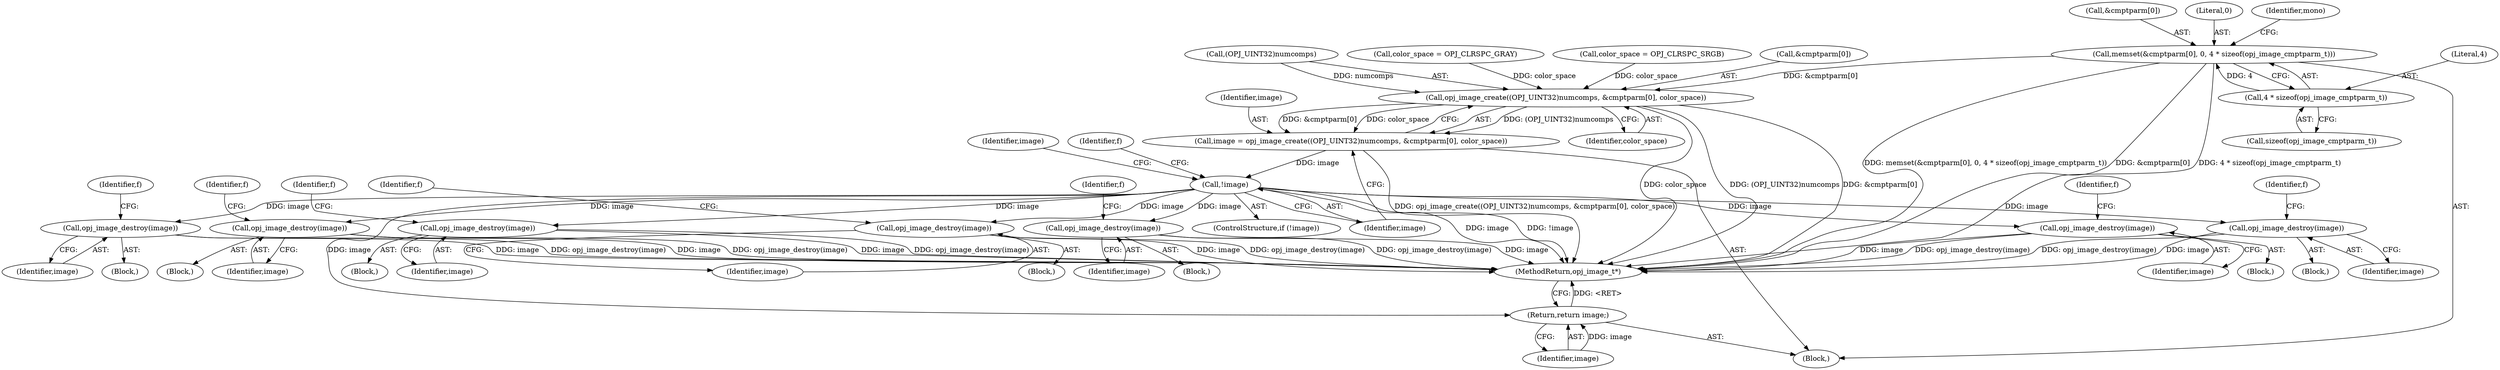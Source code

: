 digraph "0_openjpeg_2cd30c2b06ce332dede81cccad8b334cde997281_1@API" {
"1000179" [label="(Call,memset(&cmptparm[0], 0, 4 * sizeof(opj_image_cmptparm_t)))"];
"1000185" [label="(Call,4 * sizeof(opj_image_cmptparm_t))"];
"1000372" [label="(Call,opj_image_create((OPJ_UINT32)numcomps, &cmptparm[0], color_space))"];
"1000370" [label="(Call,image = opj_image_create((OPJ_UINT32)numcomps, &cmptparm[0], color_space))"];
"1000382" [label="(Call,!image)"];
"1000541" [label="(Call,opj_image_destroy(image))"];
"1000559" [label="(Call,opj_image_destroy(image))"];
"1000577" [label="(Call,opj_image_destroy(image))"];
"1000650" [label="(Call,opj_image_destroy(image))"];
"1000668" [label="(Call,opj_image_destroy(image))"];
"1000686" [label="(Call,opj_image_destroy(image))"];
"1000704" [label="(Call,opj_image_destroy(image))"];
"1000764" [label="(Return,return image;)"];
"1000573" [label="(Block,)"];
"1000682" [label="(Block,)"];
"1000386" [label="(Identifier,f)"];
"1000704" [label="(Call,opj_image_destroy(image))"];
"1000687" [label="(Identifier,image)"];
"1000764" [label="(Return,return image;)"];
"1000113" [label="(Block,)"];
"1000562" [label="(Identifier,f)"];
"1000669" [label="(Identifier,image)"];
"1000705" [label="(Identifier,image)"];
"1000668" [label="(Call,opj_image_destroy(image))"];
"1000559" [label="(Call,opj_image_destroy(image))"];
"1000381" [label="(ControlStructure,if (!image))"];
"1000707" [label="(Identifier,f)"];
"1000537" [label="(Block,)"];
"1000580" [label="(Identifier,f)"];
"1000646" [label="(Block,)"];
"1000544" [label="(Identifier,f)"];
"1000578" [label="(Identifier,image)"];
"1000180" [label="(Call,&cmptparm[0])"];
"1000210" [label="(Call,color_space = OPJ_CLRSPC_GRAY)"];
"1000653" [label="(Identifier,f)"];
"1000541" [label="(Call,opj_image_destroy(image))"];
"1000371" [label="(Identifier,image)"];
"1000380" [label="(Identifier,color_space)"];
"1000689" [label="(Identifier,f)"];
"1000186" [label="(Literal,4)"];
"1000185" [label="(Call,4 * sizeof(opj_image_cmptparm_t))"];
"1000542" [label="(Identifier,image)"];
"1000382" [label="(Call,!image)"];
"1000370" [label="(Call,image = opj_image_create((OPJ_UINT32)numcomps, &cmptparm[0], color_space))"];
"1000373" [label="(Call,(OPJ_UINT32)numcomps)"];
"1000555" [label="(Block,)"];
"1000391" [label="(Identifier,image)"];
"1000383" [label="(Identifier,image)"];
"1000671" [label="(Identifier,f)"];
"1000560" [label="(Identifier,image)"];
"1000187" [label="(Call,sizeof(opj_image_cmptparm_t))"];
"1000227" [label="(Call,color_space = OPJ_CLRSPC_SRGB)"];
"1000184" [label="(Literal,0)"];
"1000376" [label="(Call,&cmptparm[0])"];
"1000700" [label="(Block,)"];
"1000190" [label="(Identifier,mono)"];
"1000372" [label="(Call,opj_image_create((OPJ_UINT32)numcomps, &cmptparm[0], color_space))"];
"1000664" [label="(Block,)"];
"1000765" [label="(Identifier,image)"];
"1000650" [label="(Call,opj_image_destroy(image))"];
"1000179" [label="(Call,memset(&cmptparm[0], 0, 4 * sizeof(opj_image_cmptparm_t)))"];
"1000766" [label="(MethodReturn,opj_image_t*)"];
"1000651" [label="(Identifier,image)"];
"1000686" [label="(Call,opj_image_destroy(image))"];
"1000577" [label="(Call,opj_image_destroy(image))"];
"1000179" -> "1000113"  [label="AST: "];
"1000179" -> "1000185"  [label="CFG: "];
"1000180" -> "1000179"  [label="AST: "];
"1000184" -> "1000179"  [label="AST: "];
"1000185" -> "1000179"  [label="AST: "];
"1000190" -> "1000179"  [label="CFG: "];
"1000179" -> "1000766"  [label="DDG: 4 * sizeof(opj_image_cmptparm_t)"];
"1000179" -> "1000766"  [label="DDG: memset(&cmptparm[0], 0, 4 * sizeof(opj_image_cmptparm_t))"];
"1000179" -> "1000766"  [label="DDG: &cmptparm[0]"];
"1000185" -> "1000179"  [label="DDG: 4"];
"1000179" -> "1000372"  [label="DDG: &cmptparm[0]"];
"1000185" -> "1000187"  [label="CFG: "];
"1000186" -> "1000185"  [label="AST: "];
"1000187" -> "1000185"  [label="AST: "];
"1000372" -> "1000370"  [label="AST: "];
"1000372" -> "1000380"  [label="CFG: "];
"1000373" -> "1000372"  [label="AST: "];
"1000376" -> "1000372"  [label="AST: "];
"1000380" -> "1000372"  [label="AST: "];
"1000370" -> "1000372"  [label="CFG: "];
"1000372" -> "1000766"  [label="DDG: &cmptparm[0]"];
"1000372" -> "1000766"  [label="DDG: color_space"];
"1000372" -> "1000766"  [label="DDG: (OPJ_UINT32)numcomps"];
"1000372" -> "1000370"  [label="DDG: (OPJ_UINT32)numcomps"];
"1000372" -> "1000370"  [label="DDG: &cmptparm[0]"];
"1000372" -> "1000370"  [label="DDG: color_space"];
"1000373" -> "1000372"  [label="DDG: numcomps"];
"1000227" -> "1000372"  [label="DDG: color_space"];
"1000210" -> "1000372"  [label="DDG: color_space"];
"1000370" -> "1000113"  [label="AST: "];
"1000371" -> "1000370"  [label="AST: "];
"1000383" -> "1000370"  [label="CFG: "];
"1000370" -> "1000766"  [label="DDG: opj_image_create((OPJ_UINT32)numcomps, &cmptparm[0], color_space)"];
"1000370" -> "1000382"  [label="DDG: image"];
"1000382" -> "1000381"  [label="AST: "];
"1000382" -> "1000383"  [label="CFG: "];
"1000383" -> "1000382"  [label="AST: "];
"1000386" -> "1000382"  [label="CFG: "];
"1000391" -> "1000382"  [label="CFG: "];
"1000382" -> "1000766"  [label="DDG: image"];
"1000382" -> "1000766"  [label="DDG: !image"];
"1000382" -> "1000541"  [label="DDG: image"];
"1000382" -> "1000559"  [label="DDG: image"];
"1000382" -> "1000577"  [label="DDG: image"];
"1000382" -> "1000650"  [label="DDG: image"];
"1000382" -> "1000668"  [label="DDG: image"];
"1000382" -> "1000686"  [label="DDG: image"];
"1000382" -> "1000704"  [label="DDG: image"];
"1000382" -> "1000764"  [label="DDG: image"];
"1000541" -> "1000537"  [label="AST: "];
"1000541" -> "1000542"  [label="CFG: "];
"1000542" -> "1000541"  [label="AST: "];
"1000544" -> "1000541"  [label="CFG: "];
"1000541" -> "1000766"  [label="DDG: image"];
"1000541" -> "1000766"  [label="DDG: opj_image_destroy(image)"];
"1000559" -> "1000555"  [label="AST: "];
"1000559" -> "1000560"  [label="CFG: "];
"1000560" -> "1000559"  [label="AST: "];
"1000562" -> "1000559"  [label="CFG: "];
"1000559" -> "1000766"  [label="DDG: image"];
"1000559" -> "1000766"  [label="DDG: opj_image_destroy(image)"];
"1000577" -> "1000573"  [label="AST: "];
"1000577" -> "1000578"  [label="CFG: "];
"1000578" -> "1000577"  [label="AST: "];
"1000580" -> "1000577"  [label="CFG: "];
"1000577" -> "1000766"  [label="DDG: opj_image_destroy(image)"];
"1000577" -> "1000766"  [label="DDG: image"];
"1000650" -> "1000646"  [label="AST: "];
"1000650" -> "1000651"  [label="CFG: "];
"1000651" -> "1000650"  [label="AST: "];
"1000653" -> "1000650"  [label="CFG: "];
"1000650" -> "1000766"  [label="DDG: opj_image_destroy(image)"];
"1000650" -> "1000766"  [label="DDG: image"];
"1000668" -> "1000664"  [label="AST: "];
"1000668" -> "1000669"  [label="CFG: "];
"1000669" -> "1000668"  [label="AST: "];
"1000671" -> "1000668"  [label="CFG: "];
"1000668" -> "1000766"  [label="DDG: opj_image_destroy(image)"];
"1000668" -> "1000766"  [label="DDG: image"];
"1000686" -> "1000682"  [label="AST: "];
"1000686" -> "1000687"  [label="CFG: "];
"1000687" -> "1000686"  [label="AST: "];
"1000689" -> "1000686"  [label="CFG: "];
"1000686" -> "1000766"  [label="DDG: image"];
"1000686" -> "1000766"  [label="DDG: opj_image_destroy(image)"];
"1000704" -> "1000700"  [label="AST: "];
"1000704" -> "1000705"  [label="CFG: "];
"1000705" -> "1000704"  [label="AST: "];
"1000707" -> "1000704"  [label="CFG: "];
"1000704" -> "1000766"  [label="DDG: image"];
"1000704" -> "1000766"  [label="DDG: opj_image_destroy(image)"];
"1000764" -> "1000113"  [label="AST: "];
"1000764" -> "1000765"  [label="CFG: "];
"1000765" -> "1000764"  [label="AST: "];
"1000766" -> "1000764"  [label="CFG: "];
"1000764" -> "1000766"  [label="DDG: <RET>"];
"1000765" -> "1000764"  [label="DDG: image"];
}
